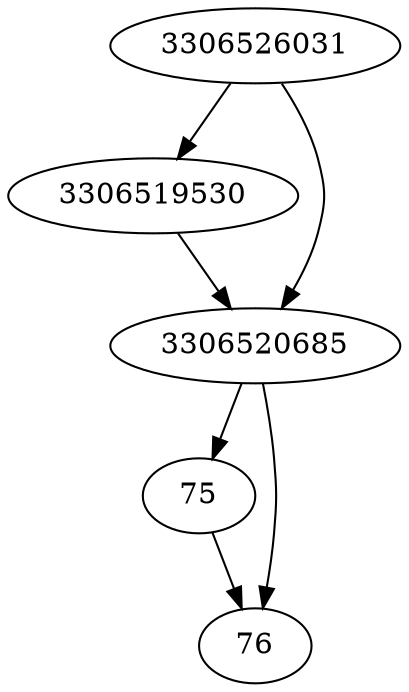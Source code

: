 strict digraph  {
3306519530;
75;
76;
3306520685;
3306526031;
3306519530 -> 3306520685;
75 -> 76;
3306520685 -> 75;
3306520685 -> 76;
3306526031 -> 3306520685;
3306526031 -> 3306519530;
}
